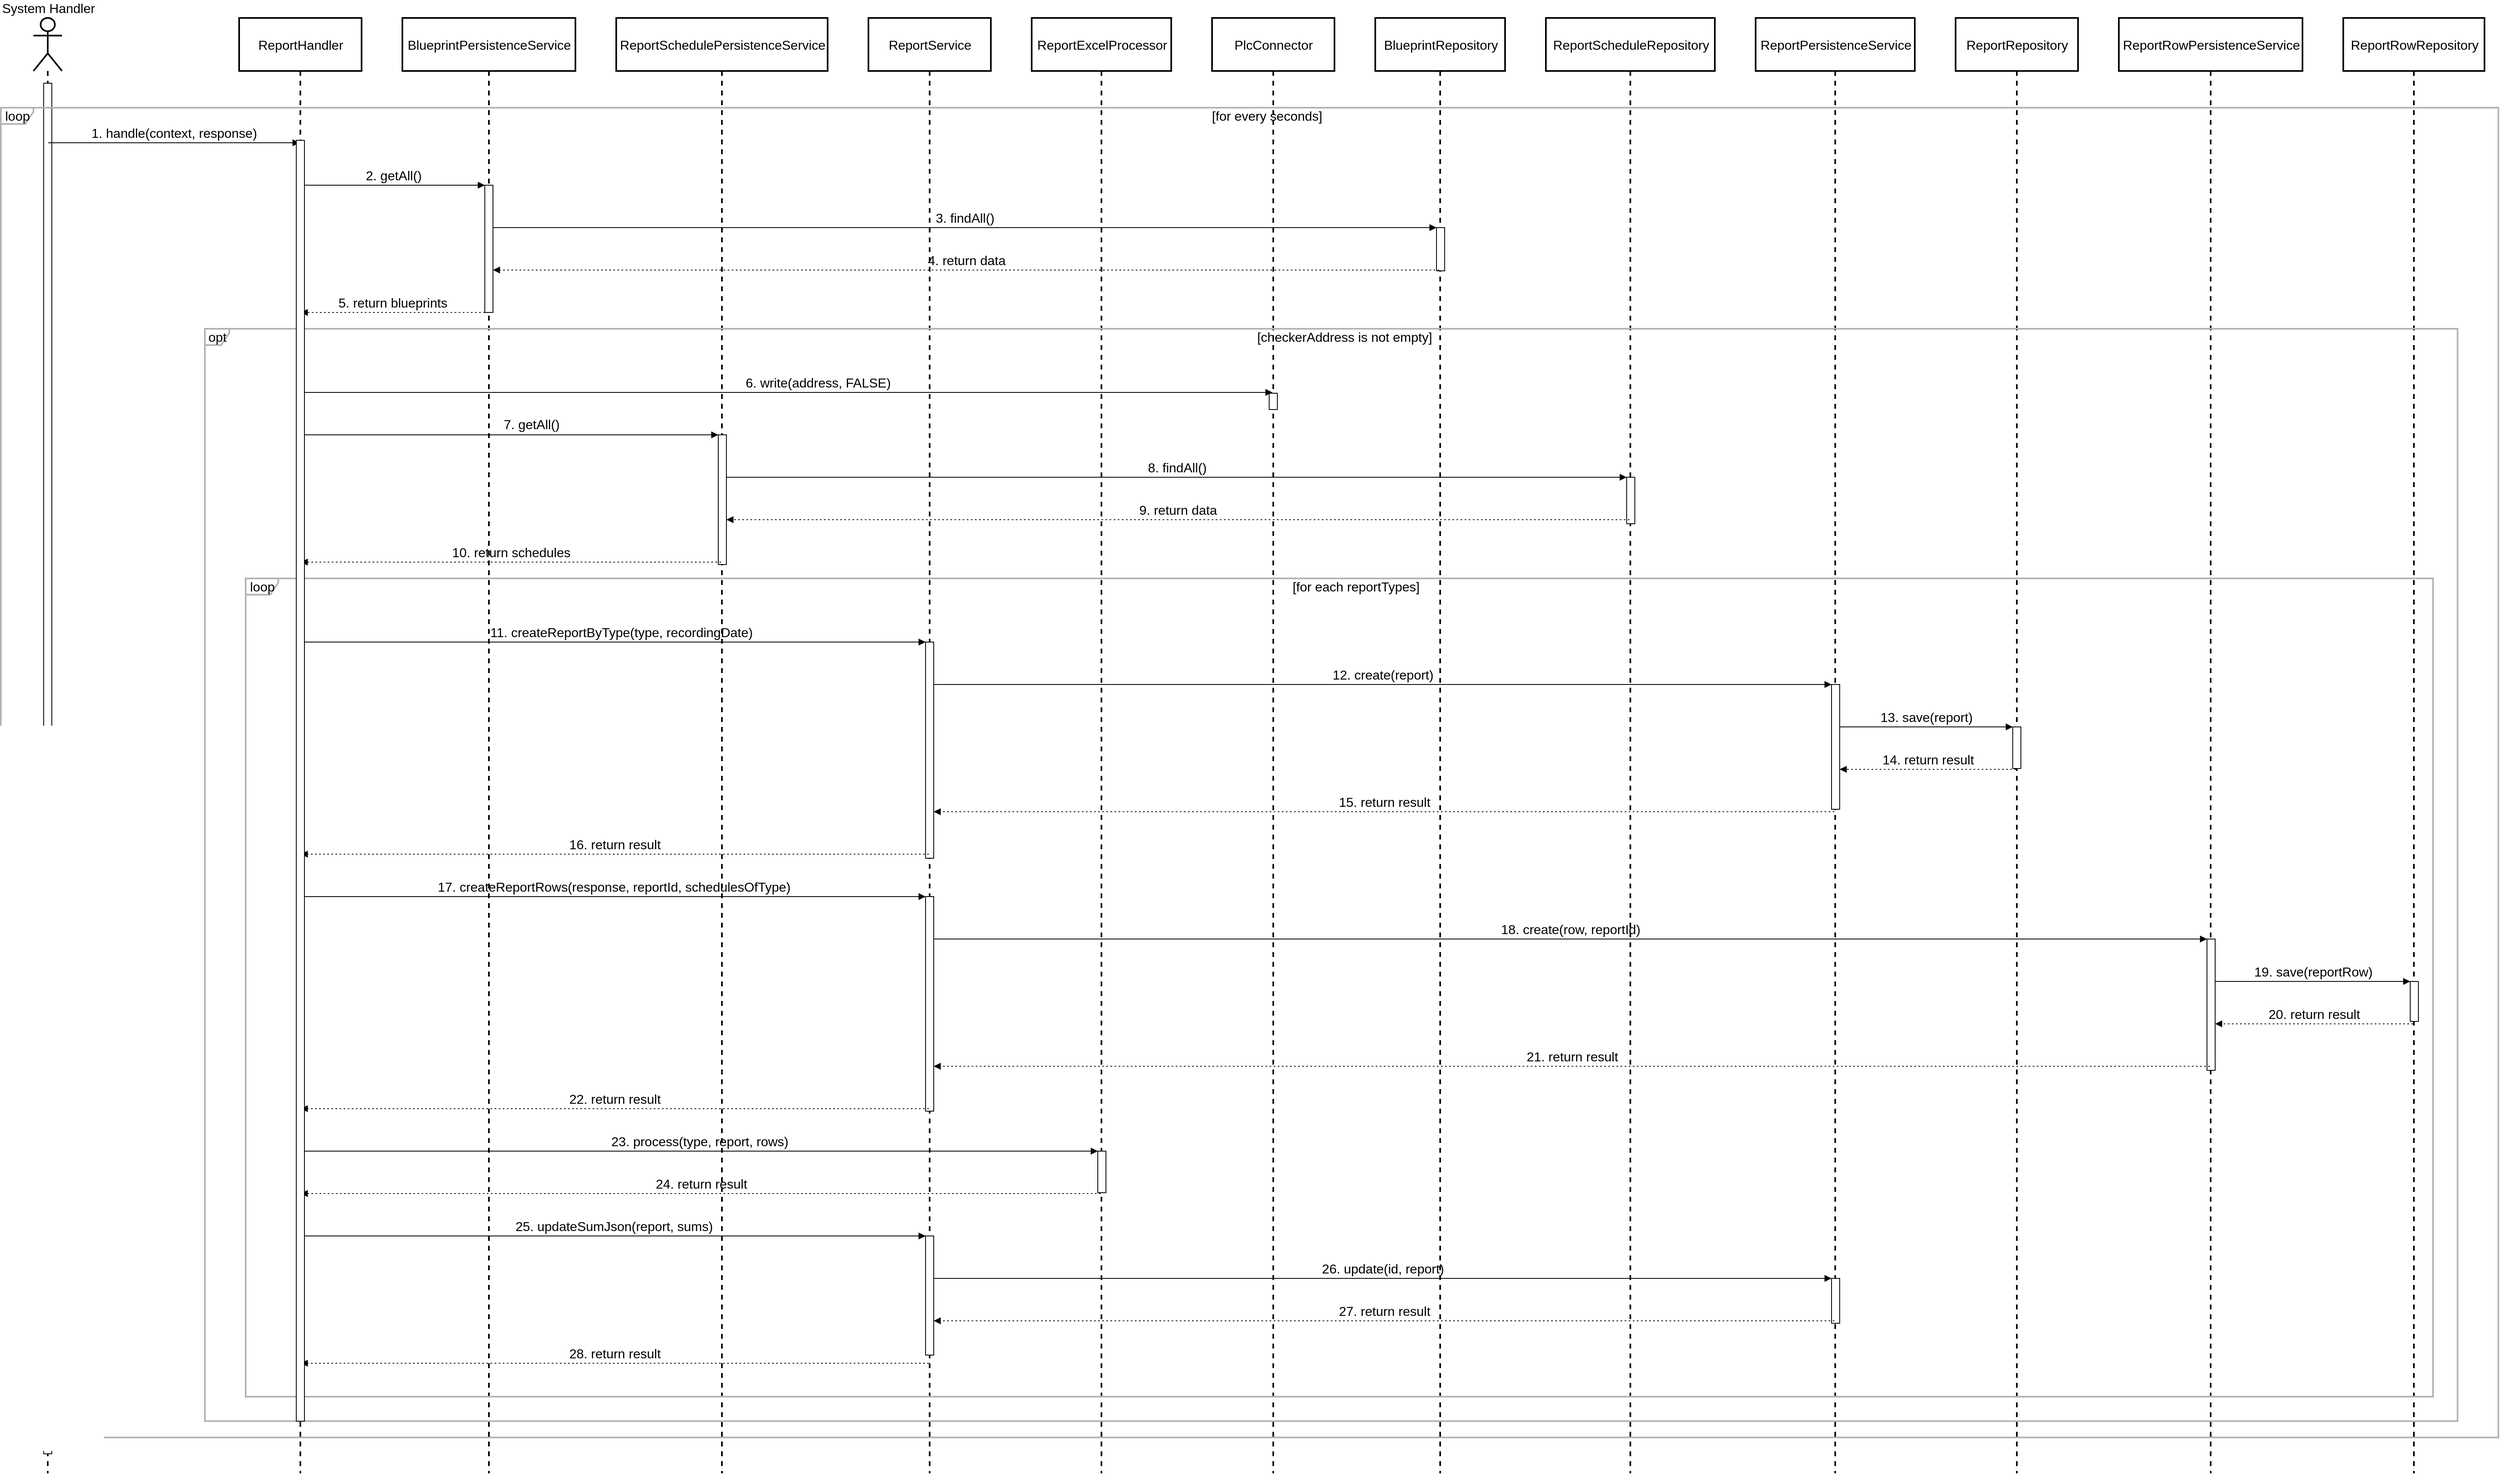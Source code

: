 <mxfile version="24.2.7" type="device">
  <diagram name="Page-1" id="8DiWaBs77UvAqidTthWE">
    <mxGraphModel dx="2899" dy="1066" grid="1" gridSize="10" guides="1" tooltips="1" connect="1" arrows="1" fold="1" page="1" pageScale="1" pageWidth="850" pageHeight="1100" math="0" shadow="0">
      <root>
        <mxCell id="0" />
        <mxCell id="1" parent="0" />
        <mxCell id="uMmNGiAyV6p6Km0TEY7r-1" value="System Handler" style="shape=umlLifeline;perimeter=lifelinePerimeter;container=1;dropTarget=0;collapsible=0;recursiveResize=0;outlineConnect=0;portConstraint=eastwest;newEdgeStyle={&quot;edgeStyle&quot;:&quot;elbowEdgeStyle&quot;,&quot;elbow&quot;:&quot;vertical&quot;,&quot;curved&quot;:0,&quot;rounded&quot;:0};participant=umlActor;verticalAlign=bottom;labelPosition=center;verticalLabelPosition=top;align=center;size=65;strokeWidth=2;fontSize=16;fontStyle=0;labelBackgroundColor=none;labelBorderColor=none;textShadow=0;html=1;fontFamily=Helvetica;" parent="1" vertex="1">
          <mxGeometry x="20" y="230" width="35" height="1784" as="geometry" />
        </mxCell>
        <mxCell id="Z1XFatq_REj4g-xOahuL-1" value="" style="points=[];perimeter=orthogonalPerimeter;outlineConnect=0;targetShapes=umlLifeline;portConstraint=eastwest;newEdgeStyle={&quot;edgeStyle&quot;:&quot;elbowEdgeStyle&quot;,&quot;elbow&quot;:&quot;vertical&quot;,&quot;curved&quot;:0,&quot;rounded&quot;:0};fontSize=16;fontStyle=0;labelBackgroundColor=none;labelBorderColor=none;textShadow=0;html=1;fontFamily=Helvetica;" vertex="1" parent="uMmNGiAyV6p6Km0TEY7r-1">
          <mxGeometry x="12.5" y="80" width="10" height="1680" as="geometry" />
        </mxCell>
        <mxCell id="uMmNGiAyV6p6Km0TEY7r-2" value="ReportHandler" style="shape=umlLifeline;perimeter=lifelinePerimeter;container=1;dropTarget=0;collapsible=0;recursiveResize=0;outlineConnect=0;portConstraint=eastwest;newEdgeStyle={&quot;edgeStyle&quot;:&quot;elbowEdgeStyle&quot;,&quot;elbow&quot;:&quot;vertical&quot;,&quot;curved&quot;:0,&quot;rounded&quot;:0};size=65;strokeWidth=2;fontSize=16;fontStyle=0;labelBackgroundColor=none;labelBorderColor=none;textShadow=0;html=1;fontFamily=Helvetica;" parent="1" vertex="1">
          <mxGeometry x="272" y="230" width="150" height="1784" as="geometry" />
        </mxCell>
        <mxCell id="uMmNGiAyV6p6Km0TEY7r-3" value="BlueprintPersistenceService" style="shape=umlLifeline;perimeter=lifelinePerimeter;container=1;dropTarget=0;collapsible=0;recursiveResize=0;outlineConnect=0;portConstraint=eastwest;newEdgeStyle={&quot;edgeStyle&quot;:&quot;elbowEdgeStyle&quot;,&quot;elbow&quot;:&quot;vertical&quot;,&quot;curved&quot;:0,&quot;rounded&quot;:0};size=65;strokeWidth=2;fontSize=16;fontStyle=0;labelBackgroundColor=none;labelBorderColor=none;textShadow=0;html=1;fontFamily=Helvetica;" parent="1" vertex="1">
          <mxGeometry x="472" y="230" width="212" height="1784" as="geometry" />
        </mxCell>
        <mxCell id="uMmNGiAyV6p6Km0TEY7r-4" value="" style="points=[];perimeter=orthogonalPerimeter;outlineConnect=0;targetShapes=umlLifeline;portConstraint=eastwest;newEdgeStyle={&quot;edgeStyle&quot;:&quot;elbowEdgeStyle&quot;,&quot;elbow&quot;:&quot;vertical&quot;,&quot;curved&quot;:0,&quot;rounded&quot;:0};fontSize=16;fontStyle=0;labelBackgroundColor=none;labelBorderColor=none;textShadow=0;html=1;fontFamily=Helvetica;" parent="uMmNGiAyV6p6Km0TEY7r-3" vertex="1">
          <mxGeometry x="101" y="205" width="10" height="156" as="geometry" />
        </mxCell>
        <mxCell id="uMmNGiAyV6p6Km0TEY7r-5" value="ReportSchedulePersistenceService" style="shape=umlLifeline;perimeter=lifelinePerimeter;container=1;dropTarget=0;collapsible=0;recursiveResize=0;outlineConnect=0;portConstraint=eastwest;newEdgeStyle={&quot;edgeStyle&quot;:&quot;elbowEdgeStyle&quot;,&quot;elbow&quot;:&quot;vertical&quot;,&quot;curved&quot;:0,&quot;rounded&quot;:0};size=65;strokeWidth=2;fontSize=16;fontStyle=0;labelBackgroundColor=none;labelBorderColor=none;textShadow=0;html=1;fontFamily=Helvetica;" parent="1" vertex="1">
          <mxGeometry x="734" y="230" width="259" height="1784" as="geometry" />
        </mxCell>
        <mxCell id="uMmNGiAyV6p6Km0TEY7r-6" value="" style="points=[];perimeter=orthogonalPerimeter;outlineConnect=0;targetShapes=umlLifeline;portConstraint=eastwest;newEdgeStyle={&quot;edgeStyle&quot;:&quot;elbowEdgeStyle&quot;,&quot;elbow&quot;:&quot;vertical&quot;,&quot;curved&quot;:0,&quot;rounded&quot;:0};fontSize=16;fontStyle=0;labelBackgroundColor=none;labelBorderColor=none;textShadow=0;html=1;fontFamily=Helvetica;" parent="uMmNGiAyV6p6Km0TEY7r-5" vertex="1">
          <mxGeometry x="125" y="511" width="10" height="159" as="geometry" />
        </mxCell>
        <mxCell id="uMmNGiAyV6p6Km0TEY7r-7" value="ReportService" style="shape=umlLifeline;perimeter=lifelinePerimeter;container=1;dropTarget=0;collapsible=0;recursiveResize=0;outlineConnect=0;portConstraint=eastwest;newEdgeStyle={&quot;edgeStyle&quot;:&quot;elbowEdgeStyle&quot;,&quot;elbow&quot;:&quot;vertical&quot;,&quot;curved&quot;:0,&quot;rounded&quot;:0};size=65;strokeWidth=2;fontSize=16;fontStyle=0;labelBackgroundColor=none;labelBorderColor=none;textShadow=0;html=1;fontFamily=Helvetica;" parent="1" vertex="1">
          <mxGeometry x="1043" y="230" width="150" height="1784" as="geometry" />
        </mxCell>
        <mxCell id="uMmNGiAyV6p6Km0TEY7r-8" value="" style="points=[];perimeter=orthogonalPerimeter;outlineConnect=0;targetShapes=umlLifeline;portConstraint=eastwest;newEdgeStyle={&quot;edgeStyle&quot;:&quot;elbowEdgeStyle&quot;,&quot;elbow&quot;:&quot;vertical&quot;,&quot;curved&quot;:0,&quot;rounded&quot;:0};fontSize=16;fontStyle=0;labelBackgroundColor=none;labelBorderColor=none;textShadow=0;html=1;fontFamily=Helvetica;" parent="uMmNGiAyV6p6Km0TEY7r-7" vertex="1">
          <mxGeometry x="70" y="765" width="10" height="265" as="geometry" />
        </mxCell>
        <mxCell id="uMmNGiAyV6p6Km0TEY7r-9" value="" style="points=[];perimeter=orthogonalPerimeter;outlineConnect=0;targetShapes=umlLifeline;portConstraint=eastwest;newEdgeStyle={&quot;edgeStyle&quot;:&quot;elbowEdgeStyle&quot;,&quot;elbow&quot;:&quot;vertical&quot;,&quot;curved&quot;:0,&quot;rounded&quot;:0};fontSize=16;fontStyle=0;labelBackgroundColor=none;labelBorderColor=none;textShadow=0;html=1;fontFamily=Helvetica;" parent="uMmNGiAyV6p6Km0TEY7r-7" vertex="1">
          <mxGeometry x="70" y="1077" width="10" height="263" as="geometry" />
        </mxCell>
        <mxCell id="uMmNGiAyV6p6Km0TEY7r-10" value="" style="points=[];perimeter=orthogonalPerimeter;outlineConnect=0;targetShapes=umlLifeline;portConstraint=eastwest;newEdgeStyle={&quot;edgeStyle&quot;:&quot;elbowEdgeStyle&quot;,&quot;elbow&quot;:&quot;vertical&quot;,&quot;curved&quot;:0,&quot;rounded&quot;:0};fontSize=16;fontStyle=0;labelBackgroundColor=none;labelBorderColor=none;textShadow=0;html=1;fontFamily=Helvetica;" parent="uMmNGiAyV6p6Km0TEY7r-7" vertex="1">
          <mxGeometry x="70" y="1493" width="10" height="146" as="geometry" />
        </mxCell>
        <mxCell id="uMmNGiAyV6p6Km0TEY7r-11" value="ReportExcelProcessor" style="shape=umlLifeline;perimeter=lifelinePerimeter;container=1;dropTarget=0;collapsible=0;recursiveResize=0;outlineConnect=0;portConstraint=eastwest;newEdgeStyle={&quot;edgeStyle&quot;:&quot;elbowEdgeStyle&quot;,&quot;elbow&quot;:&quot;vertical&quot;,&quot;curved&quot;:0,&quot;rounded&quot;:0};size=65;strokeWidth=2;fontSize=16;fontStyle=0;labelBackgroundColor=none;labelBorderColor=none;textShadow=0;html=1;fontFamily=Helvetica;" parent="1" vertex="1">
          <mxGeometry x="1243" y="230" width="171" height="1784" as="geometry" />
        </mxCell>
        <mxCell id="uMmNGiAyV6p6Km0TEY7r-12" value="" style="points=[];perimeter=orthogonalPerimeter;outlineConnect=0;targetShapes=umlLifeline;portConstraint=eastwest;newEdgeStyle={&quot;edgeStyle&quot;:&quot;elbowEdgeStyle&quot;,&quot;elbow&quot;:&quot;vertical&quot;,&quot;curved&quot;:0,&quot;rounded&quot;:0};fontSize=16;fontStyle=0;labelBackgroundColor=none;labelBorderColor=none;textShadow=0;html=1;fontFamily=Helvetica;" parent="uMmNGiAyV6p6Km0TEY7r-11" vertex="1">
          <mxGeometry x="81" y="1389" width="10" height="51" as="geometry" />
        </mxCell>
        <mxCell id="uMmNGiAyV6p6Km0TEY7r-13" value="PlcConnector" style="shape=umlLifeline;perimeter=lifelinePerimeter;container=1;dropTarget=0;collapsible=0;recursiveResize=0;outlineConnect=0;portConstraint=eastwest;newEdgeStyle={&quot;edgeStyle&quot;:&quot;elbowEdgeStyle&quot;,&quot;elbow&quot;:&quot;vertical&quot;,&quot;curved&quot;:0,&quot;rounded&quot;:0};size=65;strokeWidth=2;fontSize=16;fontStyle=0;labelBackgroundColor=none;labelBorderColor=none;textShadow=0;html=1;fontFamily=Helvetica;" parent="1" vertex="1">
          <mxGeometry x="1464" y="230" width="150" height="1784" as="geometry" />
        </mxCell>
        <mxCell id="uMmNGiAyV6p6Km0TEY7r-62" value="" style="points=[];perimeter=orthogonalPerimeter;outlineConnect=0;targetShapes=umlLifeline;portConstraint=eastwest;newEdgeStyle={&quot;edgeStyle&quot;:&quot;elbowEdgeStyle&quot;,&quot;elbow&quot;:&quot;vertical&quot;,&quot;curved&quot;:0,&quot;rounded&quot;:0};fontSize=16;fontStyle=0;labelBackgroundColor=none;labelBorderColor=none;textShadow=0;html=1;fontFamily=Helvetica;" parent="uMmNGiAyV6p6Km0TEY7r-13" vertex="1">
          <mxGeometry x="70" y="460" width="10" height="20" as="geometry" />
        </mxCell>
        <mxCell id="uMmNGiAyV6p6Km0TEY7r-14" value="BlueprintRepository" style="shape=umlLifeline;perimeter=lifelinePerimeter;container=1;dropTarget=0;collapsible=0;recursiveResize=0;outlineConnect=0;portConstraint=eastwest;newEdgeStyle={&quot;edgeStyle&quot;:&quot;elbowEdgeStyle&quot;,&quot;elbow&quot;:&quot;vertical&quot;,&quot;curved&quot;:0,&quot;rounded&quot;:0};size=65;strokeWidth=2;fontSize=16;fontStyle=0;labelBackgroundColor=none;labelBorderColor=none;textShadow=0;html=1;fontFamily=Helvetica;" parent="1" vertex="1">
          <mxGeometry x="1664" y="230" width="159" height="1784" as="geometry" />
        </mxCell>
        <mxCell id="uMmNGiAyV6p6Km0TEY7r-15" value="" style="points=[];perimeter=orthogonalPerimeter;outlineConnect=0;targetShapes=umlLifeline;portConstraint=eastwest;newEdgeStyle={&quot;edgeStyle&quot;:&quot;elbowEdgeStyle&quot;,&quot;elbow&quot;:&quot;vertical&quot;,&quot;curved&quot;:0,&quot;rounded&quot;:0};fontSize=16;fontStyle=0;labelBackgroundColor=none;labelBorderColor=none;textShadow=0;html=1;fontFamily=Helvetica;" parent="uMmNGiAyV6p6Km0TEY7r-14" vertex="1">
          <mxGeometry x="75" y="257" width="10" height="53" as="geometry" />
        </mxCell>
        <mxCell id="uMmNGiAyV6p6Km0TEY7r-16" value="ReportScheduleRepository" style="shape=umlLifeline;perimeter=lifelinePerimeter;container=1;dropTarget=0;collapsible=0;recursiveResize=0;outlineConnect=0;portConstraint=eastwest;newEdgeStyle={&quot;edgeStyle&quot;:&quot;elbowEdgeStyle&quot;,&quot;elbow&quot;:&quot;vertical&quot;,&quot;curved&quot;:0,&quot;rounded&quot;:0};size=65;strokeWidth=2;fontSize=16;fontStyle=0;labelBackgroundColor=none;labelBorderColor=none;textShadow=0;html=1;fontFamily=Helvetica;" parent="1" vertex="1">
          <mxGeometry x="1873" y="230" width="207" height="1784" as="geometry" />
        </mxCell>
        <mxCell id="uMmNGiAyV6p6Km0TEY7r-17" value="" style="points=[];perimeter=orthogonalPerimeter;outlineConnect=0;targetShapes=umlLifeline;portConstraint=eastwest;newEdgeStyle={&quot;edgeStyle&quot;:&quot;elbowEdgeStyle&quot;,&quot;elbow&quot;:&quot;vertical&quot;,&quot;curved&quot;:0,&quot;rounded&quot;:0};fontSize=16;fontStyle=0;labelBackgroundColor=none;labelBorderColor=none;textShadow=0;html=1;fontFamily=Helvetica;" parent="uMmNGiAyV6p6Km0TEY7r-16" vertex="1">
          <mxGeometry x="99" y="563" width="10" height="57" as="geometry" />
        </mxCell>
        <mxCell id="uMmNGiAyV6p6Km0TEY7r-18" value="ReportPersistenceService" style="shape=umlLifeline;perimeter=lifelinePerimeter;container=1;dropTarget=0;collapsible=0;recursiveResize=0;outlineConnect=0;portConstraint=eastwest;newEdgeStyle={&quot;edgeStyle&quot;:&quot;elbowEdgeStyle&quot;,&quot;elbow&quot;:&quot;vertical&quot;,&quot;curved&quot;:0,&quot;rounded&quot;:0};size=65;strokeWidth=2;fontSize=16;fontStyle=0;labelBackgroundColor=none;labelBorderColor=none;textShadow=0;html=1;fontFamily=Helvetica;" parent="1" vertex="1">
          <mxGeometry x="2130" y="230" width="195" height="1784" as="geometry" />
        </mxCell>
        <mxCell id="uMmNGiAyV6p6Km0TEY7r-19" value="" style="points=[];perimeter=orthogonalPerimeter;outlineConnect=0;targetShapes=umlLifeline;portConstraint=eastwest;newEdgeStyle={&quot;edgeStyle&quot;:&quot;elbowEdgeStyle&quot;,&quot;elbow&quot;:&quot;vertical&quot;,&quot;curved&quot;:0,&quot;rounded&quot;:0};fontSize=16;fontStyle=0;labelBackgroundColor=none;labelBorderColor=none;textShadow=0;html=1;fontFamily=Helvetica;" parent="uMmNGiAyV6p6Km0TEY7r-18" vertex="1">
          <mxGeometry x="93" y="817" width="10" height="153" as="geometry" />
        </mxCell>
        <mxCell id="uMmNGiAyV6p6Km0TEY7r-20" value="" style="points=[];perimeter=orthogonalPerimeter;outlineConnect=0;targetShapes=umlLifeline;portConstraint=eastwest;newEdgeStyle={&quot;edgeStyle&quot;:&quot;elbowEdgeStyle&quot;,&quot;elbow&quot;:&quot;vertical&quot;,&quot;curved&quot;:0,&quot;rounded&quot;:0};fontSize=16;fontStyle=0;labelBackgroundColor=none;labelBorderColor=none;textShadow=0;html=1;fontFamily=Helvetica;" parent="uMmNGiAyV6p6Km0TEY7r-18" vertex="1">
          <mxGeometry x="93" y="1545" width="10" height="55" as="geometry" />
        </mxCell>
        <mxCell id="uMmNGiAyV6p6Km0TEY7r-21" value="ReportRepository" style="shape=umlLifeline;perimeter=lifelinePerimeter;container=1;dropTarget=0;collapsible=0;recursiveResize=0;outlineConnect=0;portConstraint=eastwest;newEdgeStyle={&quot;edgeStyle&quot;:&quot;elbowEdgeStyle&quot;,&quot;elbow&quot;:&quot;vertical&quot;,&quot;curved&quot;:0,&quot;rounded&quot;:0};size=65;strokeWidth=2;fontSize=16;fontStyle=0;labelBackgroundColor=none;labelBorderColor=none;textShadow=0;html=1;fontFamily=Helvetica;" parent="1" vertex="1">
          <mxGeometry x="2375" y="230" width="150" height="1784" as="geometry" />
        </mxCell>
        <mxCell id="uMmNGiAyV6p6Km0TEY7r-22" value="" style="points=[];perimeter=orthogonalPerimeter;outlineConnect=0;targetShapes=umlLifeline;portConstraint=eastwest;newEdgeStyle={&quot;edgeStyle&quot;:&quot;elbowEdgeStyle&quot;,&quot;elbow&quot;:&quot;vertical&quot;,&quot;curved&quot;:0,&quot;rounded&quot;:0};fontSize=16;fontStyle=0;labelBackgroundColor=none;labelBorderColor=none;textShadow=0;html=1;fontFamily=Helvetica;" parent="uMmNGiAyV6p6Km0TEY7r-21" vertex="1">
          <mxGeometry x="70" y="869" width="10" height="51" as="geometry" />
        </mxCell>
        <mxCell id="uMmNGiAyV6p6Km0TEY7r-23" value="ReportRowPersistenceService" style="shape=umlLifeline;perimeter=lifelinePerimeter;container=1;dropTarget=0;collapsible=0;recursiveResize=0;outlineConnect=0;portConstraint=eastwest;newEdgeStyle={&quot;edgeStyle&quot;:&quot;elbowEdgeStyle&quot;,&quot;elbow&quot;:&quot;vertical&quot;,&quot;curved&quot;:0,&quot;rounded&quot;:0};size=65;strokeWidth=2;fontSize=16;fontStyle=0;labelBackgroundColor=none;labelBorderColor=none;textShadow=0;html=1;fontFamily=Helvetica;" parent="1" vertex="1">
          <mxGeometry x="2575" y="230" width="225" height="1784" as="geometry" />
        </mxCell>
        <mxCell id="uMmNGiAyV6p6Km0TEY7r-24" value="" style="points=[];perimeter=orthogonalPerimeter;outlineConnect=0;targetShapes=umlLifeline;portConstraint=eastwest;newEdgeStyle={&quot;edgeStyle&quot;:&quot;elbowEdgeStyle&quot;,&quot;elbow&quot;:&quot;vertical&quot;,&quot;curved&quot;:0,&quot;rounded&quot;:0};fontSize=16;fontStyle=0;labelBackgroundColor=none;labelBorderColor=none;textShadow=0;html=1;fontFamily=Helvetica;" parent="uMmNGiAyV6p6Km0TEY7r-23" vertex="1">
          <mxGeometry x="108" y="1129" width="10" height="161" as="geometry" />
        </mxCell>
        <mxCell id="uMmNGiAyV6p6Km0TEY7r-25" value="ReportRowRepository" style="shape=umlLifeline;perimeter=lifelinePerimeter;container=1;dropTarget=0;collapsible=0;recursiveResize=0;outlineConnect=0;portConstraint=eastwest;newEdgeStyle={&quot;edgeStyle&quot;:&quot;elbowEdgeStyle&quot;,&quot;elbow&quot;:&quot;vertical&quot;,&quot;curved&quot;:0,&quot;rounded&quot;:0};size=65;strokeWidth=2;fontSize=16;fontStyle=0;labelBackgroundColor=none;labelBorderColor=none;textShadow=0;html=1;fontFamily=Helvetica;" parent="1" vertex="1">
          <mxGeometry x="2850" y="230" width="173" height="1784" as="geometry" />
        </mxCell>
        <mxCell id="uMmNGiAyV6p6Km0TEY7r-26" value="" style="points=[];perimeter=orthogonalPerimeter;outlineConnect=0;targetShapes=umlLifeline;portConstraint=eastwest;newEdgeStyle={&quot;edgeStyle&quot;:&quot;elbowEdgeStyle&quot;,&quot;elbow&quot;:&quot;vertical&quot;,&quot;curved&quot;:0,&quot;rounded&quot;:0};fontSize=16;fontStyle=0;labelBackgroundColor=none;labelBorderColor=none;textShadow=0;html=1;fontFamily=Helvetica;" parent="uMmNGiAyV6p6Km0TEY7r-25" vertex="1">
          <mxGeometry x="82" y="1181" width="10" height="49" as="geometry" />
        </mxCell>
        <mxCell id="uMmNGiAyV6p6Km0TEY7r-27" value="loop" style="shape=umlFrame;pointerEvents=0;dropTarget=0;strokeColor=#B3B3B3;height=20;width=40;strokeWidth=2;fontSize=16;fontStyle=0;labelBackgroundColor=none;labelBorderColor=none;textShadow=0;html=1;fontFamily=Helvetica;" parent="1" vertex="1">
          <mxGeometry x="280" y="917" width="2680" height="1003" as="geometry" />
        </mxCell>
        <mxCell id="uMmNGiAyV6p6Km0TEY7r-28" value="[for each reportTypes]" style="text;strokeColor=none;fillColor=none;align=center;verticalAlign=middle;fontSize=16;fontStyle=0;labelBackgroundColor=none;labelBorderColor=none;textShadow=0;html=1;fontFamily=Helvetica;" parent="uMmNGiAyV6p6Km0TEY7r-27" vertex="1">
          <mxGeometry x="40.916" width="2639.084" height="20.428" as="geometry" />
        </mxCell>
        <mxCell id="uMmNGiAyV6p6Km0TEY7r-29" value="opt" style="shape=umlFrame;pointerEvents=0;dropTarget=0;strokeColor=#B3B3B3;height=20;width=30;strokeWidth=2;fontSize=16;fontStyle=0;labelBackgroundColor=none;labelBorderColor=none;textShadow=0;html=1;fontFamily=Helvetica;" parent="1" vertex="1">
          <mxGeometry x="230" y="611" width="2760" height="1339" as="geometry" />
        </mxCell>
        <mxCell id="uMmNGiAyV6p6Km0TEY7r-30" value="[checkerAddress is not empty]" style="text;strokeColor=none;fillColor=none;align=center;verticalAlign=middle;fontSize=16;fontStyle=0;labelBackgroundColor=none;labelBorderColor=none;textShadow=0;html=1;fontFamily=Helvetica;" parent="uMmNGiAyV6p6Km0TEY7r-29" vertex="1">
          <mxGeometry x="31.364" width="2728.636" height="20.632" as="geometry" />
        </mxCell>
        <mxCell id="uMmNGiAyV6p6Km0TEY7r-31" value="loop" style="shape=umlFrame;pointerEvents=0;dropTarget=0;strokeColor=#B3B3B3;height=20;width=40;strokeWidth=2;fontSize=16;fontStyle=0;labelBackgroundColor=none;labelBorderColor=none;textShadow=0;html=1;fontFamily=Helvetica;" parent="1" vertex="1">
          <mxGeometry x="-20" y="340" width="3060" height="1630" as="geometry" />
        </mxCell>
        <mxCell id="uMmNGiAyV6p6Km0TEY7r-32" value="[for every seconds]" style="text;strokeColor=none;fillColor=none;align=center;verticalAlign=middle;fontSize=16;fontStyle=0;labelBackgroundColor=none;labelBorderColor=none;textShadow=0;html=1;fontFamily=Helvetica;" parent="uMmNGiAyV6p6Km0TEY7r-31" vertex="1">
          <mxGeometry x="42.397" width="3017.603" height="20.198" as="geometry" />
        </mxCell>
        <mxCell id="uMmNGiAyV6p6Km0TEY7r-33" value="1. handle(context, response)" style="verticalAlign=bottom;endArrow=block;edgeStyle=elbowEdgeStyle;elbow=vertical;curved=0;rounded=0;fontSize=16;fontStyle=0;labelBackgroundColor=none;labelBorderColor=none;textShadow=0;html=1;fontFamily=Helvetica;" parent="1" source="uMmNGiAyV6p6Km0TEY7r-1" target="uMmNGiAyV6p6Km0TEY7r-2" edge="1">
          <mxGeometry relative="1" as="geometry">
            <Array as="points">
              <mxPoint x="231" y="383" />
            </Array>
          </mxGeometry>
        </mxCell>
        <mxCell id="uMmNGiAyV6p6Km0TEY7r-34" value="2. getAll()" style="verticalAlign=bottom;endArrow=block;edgeStyle=elbowEdgeStyle;elbow=vertical;curved=0;rounded=0;fontSize=16;fontStyle=0;labelBackgroundColor=none;labelBorderColor=none;textShadow=0;html=1;fontFamily=Helvetica;" parent="1" source="uMmNGiAyV6p6Km0TEY7r-2" target="uMmNGiAyV6p6Km0TEY7r-4" edge="1">
          <mxGeometry relative="1" as="geometry">
            <Array as="points">
              <mxPoint x="475" y="435" />
            </Array>
          </mxGeometry>
        </mxCell>
        <mxCell id="uMmNGiAyV6p6Km0TEY7r-35" value="3. findAll()" style="verticalAlign=bottom;endArrow=block;edgeStyle=elbowEdgeStyle;elbow=vertical;curved=0;rounded=0;fontSize=16;fontStyle=0;labelBackgroundColor=none;labelBorderColor=none;textShadow=0;html=1;fontFamily=Helvetica;" parent="1" source="uMmNGiAyV6p6Km0TEY7r-4" target="uMmNGiAyV6p6Km0TEY7r-15" edge="1">
          <mxGeometry relative="1" as="geometry">
            <Array as="points">
              <mxPoint x="1173" y="487" />
            </Array>
          </mxGeometry>
        </mxCell>
        <mxCell id="uMmNGiAyV6p6Km0TEY7r-36" value="4. return data" style="verticalAlign=bottom;endArrow=block;edgeStyle=elbowEdgeStyle;elbow=horizontal;curved=0;rounded=0;dashed=1;dashPattern=2 3;fontSize=16;fontStyle=0;labelBackgroundColor=none;labelBorderColor=none;textShadow=0;html=1;fontFamily=Helvetica;" parent="1" source="uMmNGiAyV6p6Km0TEY7r-14" target="uMmNGiAyV6p6Km0TEY7r-4" edge="1">
          <mxGeometry x="0.0" relative="1" as="geometry">
            <Array as="points">
              <mxPoint x="1171" y="539" />
            </Array>
            <mxPoint as="offset" />
          </mxGeometry>
        </mxCell>
        <mxCell id="uMmNGiAyV6p6Km0TEY7r-37" value="5. return blueprints" style="verticalAlign=bottom;endArrow=block;edgeStyle=elbowEdgeStyle;elbow=vertical;curved=0;rounded=0;dashed=1;dashPattern=2 3;fontSize=16;fontStyle=0;labelBackgroundColor=none;labelBorderColor=none;textShadow=0;html=1;fontFamily=Helvetica;" parent="1" source="uMmNGiAyV6p6Km0TEY7r-4" target="uMmNGiAyV6p6Km0TEY7r-2" edge="1">
          <mxGeometry relative="1" as="geometry">
            <Array as="points">
              <mxPoint x="473" y="591" />
            </Array>
          </mxGeometry>
        </mxCell>
        <mxCell id="uMmNGiAyV6p6Km0TEY7r-38" value="6. write(address, FALSE)" style="verticalAlign=bottom;endArrow=block;edgeStyle=elbowEdgeStyle;elbow=horizontal;curved=0;rounded=0;fontSize=16;fontStyle=0;labelBackgroundColor=none;labelBorderColor=none;textShadow=0;html=1;fontFamily=Helvetica;" parent="1" source="uMmNGiAyV6p6Km0TEY7r-2" target="uMmNGiAyV6p6Km0TEY7r-13" edge="1">
          <mxGeometry x="0.063" relative="1" as="geometry">
            <Array as="points">
              <mxPoint x="956" y="689" />
            </Array>
            <mxPoint as="offset" />
          </mxGeometry>
        </mxCell>
        <mxCell id="uMmNGiAyV6p6Km0TEY7r-39" value="7. getAll()" style="verticalAlign=bottom;endArrow=block;edgeStyle=elbowEdgeStyle;elbow=vertical;curved=0;rounded=0;fontSize=16;fontStyle=0;labelBackgroundColor=none;labelBorderColor=none;textShadow=0;html=1;fontFamily=Helvetica;" parent="1" source="uMmNGiAyV6p6Km0TEY7r-2" target="uMmNGiAyV6p6Km0TEY7r-6" edge="1">
          <mxGeometry x="0.105" y="1" relative="1" as="geometry">
            <Array as="points">
              <mxPoint x="618" y="741" />
            </Array>
            <mxPoint as="offset" />
          </mxGeometry>
        </mxCell>
        <mxCell id="uMmNGiAyV6p6Km0TEY7r-40" value="8. findAll()" style="verticalAlign=bottom;endArrow=block;edgeStyle=elbowEdgeStyle;elbow=vertical;curved=0;rounded=0;fontSize=16;fontStyle=0;labelBackgroundColor=none;labelBorderColor=none;textShadow=0;html=1;fontFamily=Helvetica;" parent="1" source="uMmNGiAyV6p6Km0TEY7r-6" target="uMmNGiAyV6p6Km0TEY7r-17" edge="1">
          <mxGeometry relative="1" as="geometry">
            <Array as="points">
              <mxPoint x="1433" y="793" />
            </Array>
          </mxGeometry>
        </mxCell>
        <mxCell id="uMmNGiAyV6p6Km0TEY7r-41" value="9. return data" style="verticalAlign=bottom;endArrow=block;edgeStyle=elbowEdgeStyle;elbow=horizontal;curved=0;rounded=0;dashed=1;dashPattern=2 3;fontSize=16;fontStyle=0;labelBackgroundColor=none;labelBorderColor=none;textShadow=0;html=1;fontFamily=Helvetica;" parent="1" source="uMmNGiAyV6p6Km0TEY7r-16" target="uMmNGiAyV6p6Km0TEY7r-6" edge="1">
          <mxGeometry relative="1" as="geometry">
            <Array as="points">
              <mxPoint x="1430" y="845" />
            </Array>
          </mxGeometry>
        </mxCell>
        <mxCell id="uMmNGiAyV6p6Km0TEY7r-42" value="10. return schedules" style="verticalAlign=bottom;endArrow=block;edgeStyle=elbowEdgeStyle;elbow=horizontal;curved=0;rounded=0;dashed=1;dashPattern=2 3;fontSize=16;fontStyle=0;labelBackgroundColor=none;labelBorderColor=none;textShadow=0;html=1;fontFamily=Helvetica;" parent="1" source="uMmNGiAyV6p6Km0TEY7r-5" target="uMmNGiAyV6p6Km0TEY7r-2" edge="1">
          <mxGeometry relative="1" as="geometry">
            <Array as="points">
              <mxPoint x="615" y="897" />
            </Array>
          </mxGeometry>
        </mxCell>
        <mxCell id="uMmNGiAyV6p6Km0TEY7r-43" value="11. createReportByType(type, recordingDate)" style="verticalAlign=bottom;endArrow=block;edgeStyle=elbowEdgeStyle;elbow=vertical;curved=0;rounded=0;fontSize=16;fontStyle=0;labelBackgroundColor=none;labelBorderColor=none;textShadow=0;html=1;fontFamily=Helvetica;" parent="1" source="uMmNGiAyV6p6Km0TEY7r-2" target="uMmNGiAyV6p6Km0TEY7r-8" edge="1">
          <mxGeometry x="0.026" relative="1" as="geometry">
            <Array as="points">
              <mxPoint x="745" y="995" />
            </Array>
            <mxPoint as="offset" />
          </mxGeometry>
        </mxCell>
        <mxCell id="uMmNGiAyV6p6Km0TEY7r-44" value="12. create(report)" style="verticalAlign=bottom;endArrow=block;edgeStyle=elbowEdgeStyle;elbow=horizontal;curved=0;rounded=0;fontSize=16;fontStyle=0;labelBackgroundColor=none;labelBorderColor=none;textShadow=0;html=1;fontFamily=Helvetica;" parent="1" source="uMmNGiAyV6p6Km0TEY7r-8" target="uMmNGiAyV6p6Km0TEY7r-19" edge="1">
          <mxGeometry relative="1" as="geometry">
            <Array as="points">
              <mxPoint x="1685" y="1047" />
            </Array>
          </mxGeometry>
        </mxCell>
        <mxCell id="uMmNGiAyV6p6Km0TEY7r-45" value="13. save(report)" style="verticalAlign=bottom;endArrow=block;edgeStyle=elbowEdgeStyle;elbow=vertical;curved=0;rounded=0;fontSize=16;fontStyle=0;labelBackgroundColor=none;labelBorderColor=none;textShadow=0;html=1;fontFamily=Helvetica;" parent="1" source="uMmNGiAyV6p6Km0TEY7r-19" target="uMmNGiAyV6p6Km0TEY7r-22" edge="1">
          <mxGeometry relative="1" as="geometry">
            <Array as="points">
              <mxPoint x="2351" y="1099" />
            </Array>
          </mxGeometry>
        </mxCell>
        <mxCell id="uMmNGiAyV6p6Km0TEY7r-46" value="14. return result" style="verticalAlign=bottom;endArrow=block;edgeStyle=elbowEdgeStyle;elbow=vertical;curved=0;rounded=0;dashed=1;dashPattern=2 3;fontSize=16;fontStyle=0;labelBackgroundColor=none;labelBorderColor=none;textShadow=0;html=1;fontFamily=Helvetica;" parent="1" source="uMmNGiAyV6p6Km0TEY7r-21" target="uMmNGiAyV6p6Km0TEY7r-19" edge="1">
          <mxGeometry relative="1" as="geometry">
            <Array as="points">
              <mxPoint x="2349" y="1151" />
            </Array>
          </mxGeometry>
        </mxCell>
        <mxCell id="uMmNGiAyV6p6Km0TEY7r-47" value="15. return result" style="verticalAlign=bottom;endArrow=block;edgeStyle=elbowEdgeStyle;elbow=horizontal;curved=0;rounded=0;dashed=1;dashPattern=2 3;fontSize=16;fontStyle=0;labelBackgroundColor=none;labelBorderColor=none;textShadow=0;html=1;fontFamily=Helvetica;" parent="1" source="uMmNGiAyV6p6Km0TEY7r-18" target="uMmNGiAyV6p6Km0TEY7r-8" edge="1">
          <mxGeometry relative="1" as="geometry">
            <Array as="points">
              <mxPoint x="1683" y="1203" />
            </Array>
          </mxGeometry>
        </mxCell>
        <mxCell id="uMmNGiAyV6p6Km0TEY7r-48" value="16. return result" style="verticalAlign=bottom;endArrow=block;edgeStyle=elbowEdgeStyle;elbow=horizontal;curved=0;rounded=0;dashed=1;dashPattern=2 3;fontSize=16;fontStyle=0;labelBackgroundColor=none;labelBorderColor=none;textShadow=0;html=1;fontFamily=Helvetica;" parent="1" source="uMmNGiAyV6p6Km0TEY7r-7" target="uMmNGiAyV6p6Km0TEY7r-2" edge="1">
          <mxGeometry relative="1" as="geometry">
            <Array as="points">
              <mxPoint x="743" y="1255" />
            </Array>
          </mxGeometry>
        </mxCell>
        <mxCell id="uMmNGiAyV6p6Km0TEY7r-49" value="17. createReportRows(response, reportId, schedulesOfType)" style="verticalAlign=bottom;endArrow=block;edgeStyle=elbowEdgeStyle;elbow=vertical;curved=0;rounded=0;fontSize=16;fontStyle=0;labelBackgroundColor=none;labelBorderColor=none;textShadow=0;html=1;fontFamily=Helvetica;" parent="1" source="uMmNGiAyV6p6Km0TEY7r-2" target="uMmNGiAyV6p6Km0TEY7r-9" edge="1">
          <mxGeometry relative="1" as="geometry">
            <Array as="points">
              <mxPoint x="745" y="1307" />
            </Array>
          </mxGeometry>
        </mxCell>
        <mxCell id="uMmNGiAyV6p6Km0TEY7r-50" value="18. create(row, reportId)" style="verticalAlign=bottom;endArrow=block;edgeStyle=elbowEdgeStyle;elbow=vertical;curved=0;rounded=0;fontSize=16;fontStyle=0;labelBackgroundColor=none;labelBorderColor=none;textShadow=0;html=1;fontFamily=Helvetica;" parent="1" source="uMmNGiAyV6p6Km0TEY7r-9" target="uMmNGiAyV6p6Km0TEY7r-24" edge="1">
          <mxGeometry relative="1" as="geometry">
            <Array as="points">
              <mxPoint x="1915" y="1359" />
            </Array>
          </mxGeometry>
        </mxCell>
        <mxCell id="uMmNGiAyV6p6Km0TEY7r-51" value="19. save(reportRow)" style="verticalAlign=bottom;endArrow=block;edgeStyle=elbowEdgeStyle;elbow=vertical;curved=0;rounded=0;fontSize=16;fontStyle=0;labelBackgroundColor=none;labelBorderColor=none;textShadow=0;html=1;fontFamily=Helvetica;" parent="1" source="uMmNGiAyV6p6Km0TEY7r-24" target="uMmNGiAyV6p6Km0TEY7r-26" edge="1">
          <mxGeometry x="0.004" relative="1" as="geometry">
            <Array as="points">
              <mxPoint x="2825" y="1411" />
            </Array>
            <mxPoint as="offset" />
          </mxGeometry>
        </mxCell>
        <mxCell id="uMmNGiAyV6p6Km0TEY7r-52" value="20. return result" style="verticalAlign=bottom;endArrow=block;edgeStyle=elbowEdgeStyle;elbow=vertical;curved=0;rounded=0;dashed=1;dashPattern=2 3;fontSize=16;fontStyle=0;labelBackgroundColor=none;labelBorderColor=none;textShadow=0;html=1;fontFamily=Helvetica;" parent="1" source="uMmNGiAyV6p6Km0TEY7r-25" target="uMmNGiAyV6p6Km0TEY7r-24" edge="1">
          <mxGeometry relative="1" as="geometry">
            <Array as="points">
              <mxPoint x="2822" y="1463" />
            </Array>
          </mxGeometry>
        </mxCell>
        <mxCell id="uMmNGiAyV6p6Km0TEY7r-53" value="21. return result" style="verticalAlign=bottom;endArrow=block;edgeStyle=elbowEdgeStyle;elbow=horizontal;curved=0;rounded=0;dashed=1;dashPattern=2 3;fontSize=16;fontStyle=0;labelBackgroundColor=none;labelBorderColor=none;textShadow=0;html=1;fontFamily=Helvetica;" parent="1" source="uMmNGiAyV6p6Km0TEY7r-23" target="uMmNGiAyV6p6Km0TEY7r-9" edge="1">
          <mxGeometry relative="1" as="geometry">
            <Array as="points">
              <mxPoint x="1913" y="1515" />
            </Array>
          </mxGeometry>
        </mxCell>
        <mxCell id="uMmNGiAyV6p6Km0TEY7r-54" value="22. return result" style="verticalAlign=bottom;endArrow=block;edgeStyle=elbowEdgeStyle;elbow=horizontal;curved=0;rounded=0;dashed=1;dashPattern=2 3;fontSize=16;fontStyle=0;labelBackgroundColor=none;labelBorderColor=none;textShadow=0;html=1;fontFamily=Helvetica;" parent="1" source="uMmNGiAyV6p6Km0TEY7r-7" target="uMmNGiAyV6p6Km0TEY7r-2" edge="1">
          <mxGeometry relative="1" as="geometry">
            <Array as="points">
              <mxPoint x="743" y="1567" />
            </Array>
          </mxGeometry>
        </mxCell>
        <mxCell id="uMmNGiAyV6p6Km0TEY7r-55" value="23. process(type, report, rows)" style="verticalAlign=bottom;endArrow=block;edgeStyle=elbowEdgeStyle;elbow=vertical;curved=0;rounded=0;fontSize=16;fontStyle=0;labelBackgroundColor=none;labelBorderColor=none;textShadow=0;html=1;fontFamily=Helvetica;" parent="1" source="uMmNGiAyV6p6Km0TEY7r-2" target="uMmNGiAyV6p6Km0TEY7r-12" edge="1">
          <mxGeometry relative="1" as="geometry">
            <Array as="points">
              <mxPoint x="850" y="1619" />
            </Array>
          </mxGeometry>
        </mxCell>
        <mxCell id="uMmNGiAyV6p6Km0TEY7r-56" value="24. return result" style="verticalAlign=bottom;endArrow=block;edgeStyle=elbowEdgeStyle;elbow=horizontal;curved=0;rounded=0;dashed=1;dashPattern=2 3;fontSize=16;fontStyle=0;labelBackgroundColor=none;labelBorderColor=none;textShadow=0;html=1;fontFamily=Helvetica;" parent="1" source="uMmNGiAyV6p6Km0TEY7r-11" target="uMmNGiAyV6p6Km0TEY7r-2" edge="1">
          <mxGeometry relative="1" as="geometry">
            <Array as="points">
              <mxPoint x="848" y="1671" />
            </Array>
          </mxGeometry>
        </mxCell>
        <mxCell id="uMmNGiAyV6p6Km0TEY7r-57" value="25. updateSumJson(report, sums)" style="verticalAlign=bottom;endArrow=block;edgeStyle=elbowEdgeStyle;elbow=vertical;curved=0;rounded=0;fontSize=16;fontStyle=0;labelBackgroundColor=none;labelBorderColor=none;textShadow=0;html=1;fontFamily=Helvetica;" parent="1" source="uMmNGiAyV6p6Km0TEY7r-2" target="uMmNGiAyV6p6Km0TEY7r-10" edge="1">
          <mxGeometry relative="1" as="geometry">
            <Array as="points">
              <mxPoint x="745" y="1723" />
            </Array>
          </mxGeometry>
        </mxCell>
        <mxCell id="uMmNGiAyV6p6Km0TEY7r-58" value="26. update(id, report)" style="verticalAlign=bottom;endArrow=block;edgeStyle=elbowEdgeStyle;elbow=vertical;curved=0;rounded=0;fontSize=16;fontStyle=0;labelBackgroundColor=none;labelBorderColor=none;textShadow=0;html=1;fontFamily=Helvetica;" parent="1" source="uMmNGiAyV6p6Km0TEY7r-10" target="uMmNGiAyV6p6Km0TEY7r-20" edge="1">
          <mxGeometry relative="1" as="geometry">
            <Array as="points">
              <mxPoint x="1685" y="1775" />
            </Array>
          </mxGeometry>
        </mxCell>
        <mxCell id="uMmNGiAyV6p6Km0TEY7r-59" value="27. return result" style="verticalAlign=bottom;endArrow=block;edgeStyle=elbowEdgeStyle;elbow=vertical;curved=0;rounded=0;dashed=1;dashPattern=2 3;fontSize=16;fontStyle=0;labelBackgroundColor=none;labelBorderColor=none;textShadow=0;html=1;fontFamily=Helvetica;" parent="1" source="uMmNGiAyV6p6Km0TEY7r-18" target="uMmNGiAyV6p6Km0TEY7r-10" edge="1">
          <mxGeometry relative="1" as="geometry">
            <Array as="points">
              <mxPoint x="1683" y="1827" />
            </Array>
          </mxGeometry>
        </mxCell>
        <mxCell id="uMmNGiAyV6p6Km0TEY7r-60" value="28. return result" style="verticalAlign=bottom;endArrow=block;edgeStyle=elbowEdgeStyle;elbow=vertical;curved=0;rounded=0;dashed=1;dashPattern=2 3;fontSize=16;fontStyle=0;labelBackgroundColor=none;labelBorderColor=none;textShadow=0;html=1;fontFamily=Helvetica;" parent="1" source="uMmNGiAyV6p6Km0TEY7r-7" target="uMmNGiAyV6p6Km0TEY7r-2" edge="1">
          <mxGeometry relative="1" as="geometry">
            <Array as="points">
              <mxPoint x="743" y="1879" />
            </Array>
          </mxGeometry>
        </mxCell>
        <mxCell id="uMmNGiAyV6p6Km0TEY7r-61" value="" style="points=[];perimeter=orthogonalPerimeter;outlineConnect=0;targetShapes=umlLifeline;portConstraint=eastwest;newEdgeStyle={&quot;edgeStyle&quot;:&quot;elbowEdgeStyle&quot;,&quot;elbow&quot;:&quot;vertical&quot;,&quot;curved&quot;:0,&quot;rounded&quot;:0};fontSize=16;fontStyle=0;labelBackgroundColor=none;labelBorderColor=none;textShadow=0;html=1;fontFamily=Helvetica;" parent="1" vertex="1">
          <mxGeometry x="342" y="380" width="10" height="1570" as="geometry" />
        </mxCell>
      </root>
    </mxGraphModel>
  </diagram>
</mxfile>
